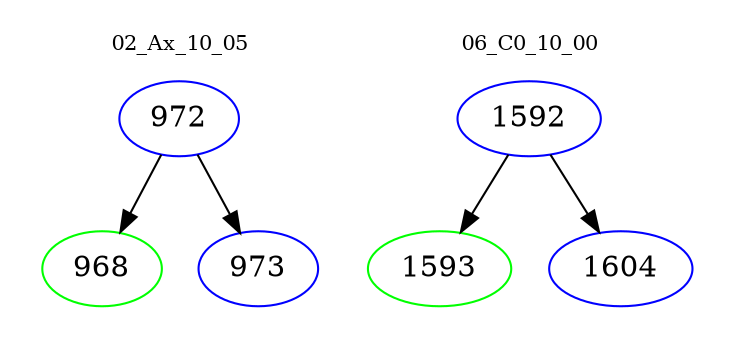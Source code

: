 digraph{
subgraph cluster_0 {
color = white
label = "02_Ax_10_05";
fontsize=10;
T0_972 [label="972", color="blue"]
T0_972 -> T0_968 [color="black"]
T0_968 [label="968", color="green"]
T0_972 -> T0_973 [color="black"]
T0_973 [label="973", color="blue"]
}
subgraph cluster_1 {
color = white
label = "06_C0_10_00";
fontsize=10;
T1_1592 [label="1592", color="blue"]
T1_1592 -> T1_1593 [color="black"]
T1_1593 [label="1593", color="green"]
T1_1592 -> T1_1604 [color="black"]
T1_1604 [label="1604", color="blue"]
}
}
